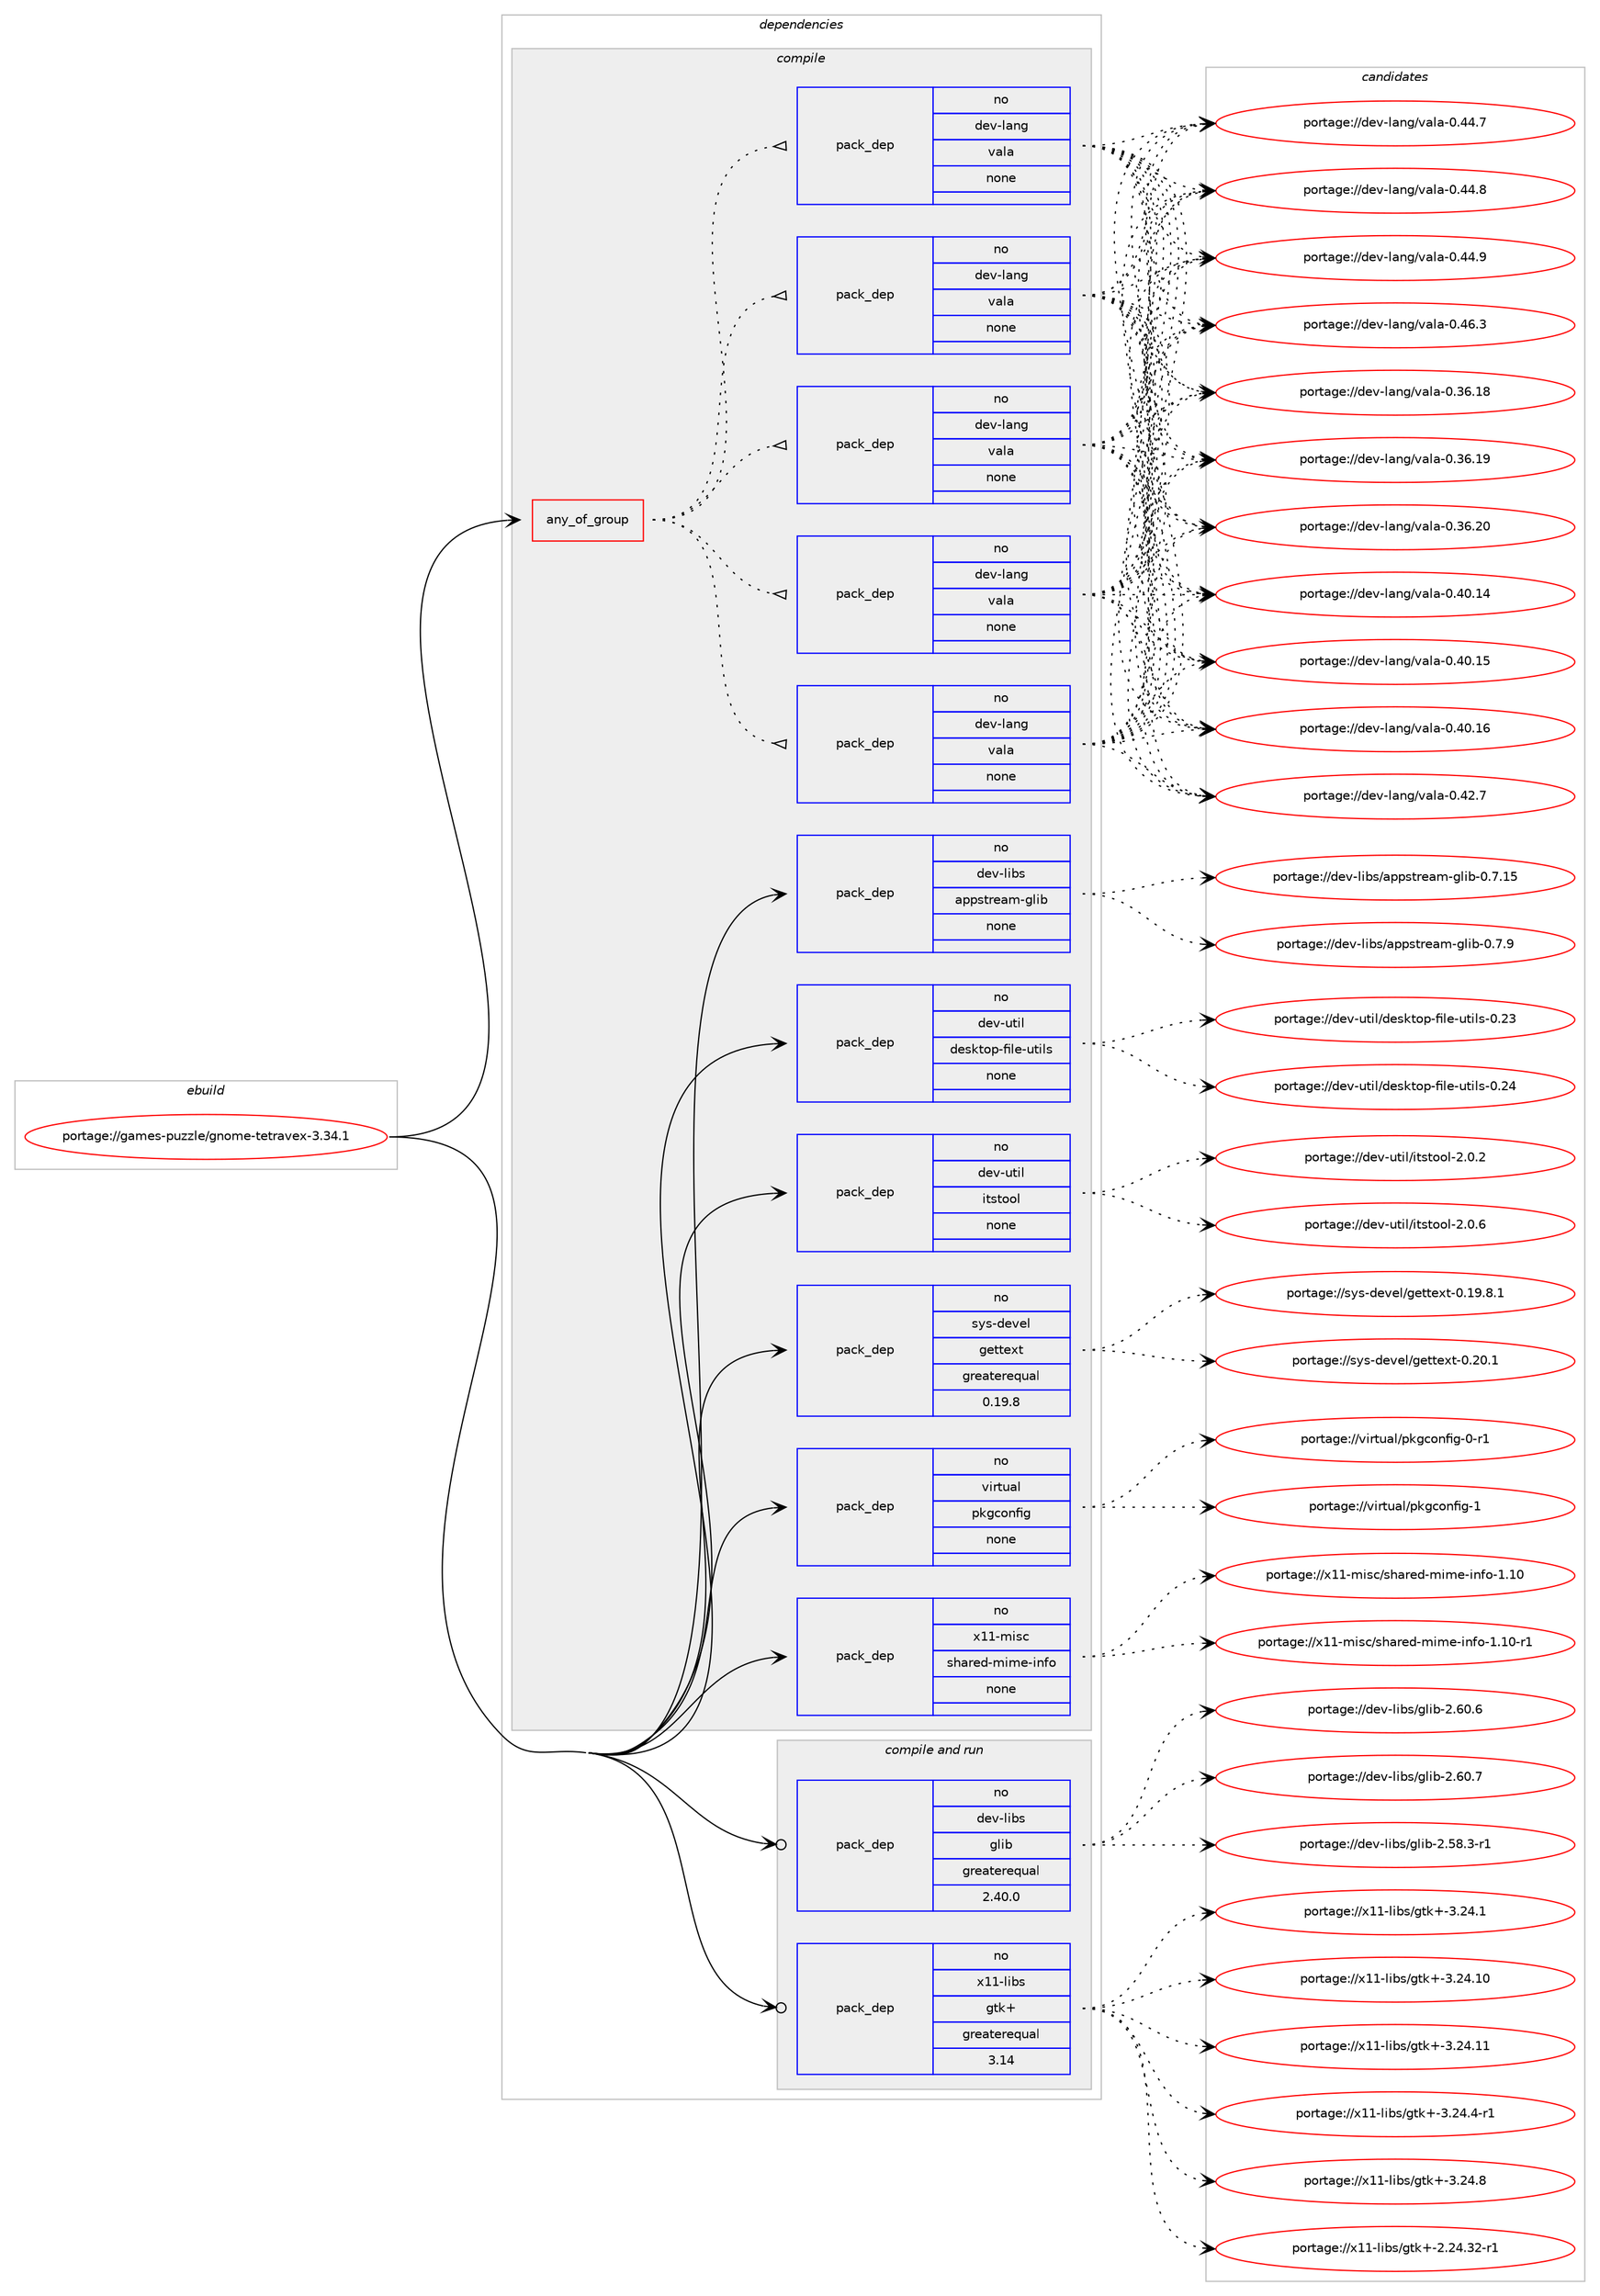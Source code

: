 digraph prolog {

# *************
# Graph options
# *************

newrank=true;
concentrate=true;
compound=true;
graph [rankdir=LR,fontname=Helvetica,fontsize=10,ranksep=1.5];#, ranksep=2.5, nodesep=0.2];
edge  [arrowhead=vee];
node  [fontname=Helvetica,fontsize=10];

# **********
# The ebuild
# **********

subgraph cluster_leftcol {
color=gray;
rank=same;
label=<<i>ebuild</i>>;
id [label="portage://games-puzzle/gnome-tetravex-3.34.1", color=red, width=4, href="../games-puzzle/gnome-tetravex-3.34.1.svg"];
}

# ****************
# The dependencies
# ****************

subgraph cluster_midcol {
color=gray;
label=<<i>dependencies</i>>;
subgraph cluster_compile {
fillcolor="#eeeeee";
style=filled;
label=<<i>compile</i>>;
subgraph any3920 {
dependency274600 [label=<<TABLE BORDER="0" CELLBORDER="1" CELLSPACING="0" CELLPADDING="4"><TR><TD CELLPADDING="10">any_of_group</TD></TR></TABLE>>, shape=none, color=red];subgraph pack197117 {
dependency274601 [label=<<TABLE BORDER="0" CELLBORDER="1" CELLSPACING="0" CELLPADDING="4" WIDTH="220"><TR><TD ROWSPAN="6" CELLPADDING="30">pack_dep</TD></TR><TR><TD WIDTH="110">no</TD></TR><TR><TD>dev-lang</TD></TR><TR><TD>vala</TD></TR><TR><TD>none</TD></TR><TR><TD></TD></TR></TABLE>>, shape=none, color=blue];
}
dependency274600:e -> dependency274601:w [weight=20,style="dotted",arrowhead="oinv"];
subgraph pack197118 {
dependency274602 [label=<<TABLE BORDER="0" CELLBORDER="1" CELLSPACING="0" CELLPADDING="4" WIDTH="220"><TR><TD ROWSPAN="6" CELLPADDING="30">pack_dep</TD></TR><TR><TD WIDTH="110">no</TD></TR><TR><TD>dev-lang</TD></TR><TR><TD>vala</TD></TR><TR><TD>none</TD></TR><TR><TD></TD></TR></TABLE>>, shape=none, color=blue];
}
dependency274600:e -> dependency274602:w [weight=20,style="dotted",arrowhead="oinv"];
subgraph pack197119 {
dependency274603 [label=<<TABLE BORDER="0" CELLBORDER="1" CELLSPACING="0" CELLPADDING="4" WIDTH="220"><TR><TD ROWSPAN="6" CELLPADDING="30">pack_dep</TD></TR><TR><TD WIDTH="110">no</TD></TR><TR><TD>dev-lang</TD></TR><TR><TD>vala</TD></TR><TR><TD>none</TD></TR><TR><TD></TD></TR></TABLE>>, shape=none, color=blue];
}
dependency274600:e -> dependency274603:w [weight=20,style="dotted",arrowhead="oinv"];
subgraph pack197120 {
dependency274604 [label=<<TABLE BORDER="0" CELLBORDER="1" CELLSPACING="0" CELLPADDING="4" WIDTH="220"><TR><TD ROWSPAN="6" CELLPADDING="30">pack_dep</TD></TR><TR><TD WIDTH="110">no</TD></TR><TR><TD>dev-lang</TD></TR><TR><TD>vala</TD></TR><TR><TD>none</TD></TR><TR><TD></TD></TR></TABLE>>, shape=none, color=blue];
}
dependency274600:e -> dependency274604:w [weight=20,style="dotted",arrowhead="oinv"];
subgraph pack197121 {
dependency274605 [label=<<TABLE BORDER="0" CELLBORDER="1" CELLSPACING="0" CELLPADDING="4" WIDTH="220"><TR><TD ROWSPAN="6" CELLPADDING="30">pack_dep</TD></TR><TR><TD WIDTH="110">no</TD></TR><TR><TD>dev-lang</TD></TR><TR><TD>vala</TD></TR><TR><TD>none</TD></TR><TR><TD></TD></TR></TABLE>>, shape=none, color=blue];
}
dependency274600:e -> dependency274605:w [weight=20,style="dotted",arrowhead="oinv"];
}
id:e -> dependency274600:w [weight=20,style="solid",arrowhead="vee"];
subgraph pack197122 {
dependency274606 [label=<<TABLE BORDER="0" CELLBORDER="1" CELLSPACING="0" CELLPADDING="4" WIDTH="220"><TR><TD ROWSPAN="6" CELLPADDING="30">pack_dep</TD></TR><TR><TD WIDTH="110">no</TD></TR><TR><TD>dev-libs</TD></TR><TR><TD>appstream-glib</TD></TR><TR><TD>none</TD></TR><TR><TD></TD></TR></TABLE>>, shape=none, color=blue];
}
id:e -> dependency274606:w [weight=20,style="solid",arrowhead="vee"];
subgraph pack197123 {
dependency274607 [label=<<TABLE BORDER="0" CELLBORDER="1" CELLSPACING="0" CELLPADDING="4" WIDTH="220"><TR><TD ROWSPAN="6" CELLPADDING="30">pack_dep</TD></TR><TR><TD WIDTH="110">no</TD></TR><TR><TD>dev-util</TD></TR><TR><TD>desktop-file-utils</TD></TR><TR><TD>none</TD></TR><TR><TD></TD></TR></TABLE>>, shape=none, color=blue];
}
id:e -> dependency274607:w [weight=20,style="solid",arrowhead="vee"];
subgraph pack197124 {
dependency274608 [label=<<TABLE BORDER="0" CELLBORDER="1" CELLSPACING="0" CELLPADDING="4" WIDTH="220"><TR><TD ROWSPAN="6" CELLPADDING="30">pack_dep</TD></TR><TR><TD WIDTH="110">no</TD></TR><TR><TD>dev-util</TD></TR><TR><TD>itstool</TD></TR><TR><TD>none</TD></TR><TR><TD></TD></TR></TABLE>>, shape=none, color=blue];
}
id:e -> dependency274608:w [weight=20,style="solid",arrowhead="vee"];
subgraph pack197125 {
dependency274609 [label=<<TABLE BORDER="0" CELLBORDER="1" CELLSPACING="0" CELLPADDING="4" WIDTH="220"><TR><TD ROWSPAN="6" CELLPADDING="30">pack_dep</TD></TR><TR><TD WIDTH="110">no</TD></TR><TR><TD>sys-devel</TD></TR><TR><TD>gettext</TD></TR><TR><TD>greaterequal</TD></TR><TR><TD>0.19.8</TD></TR></TABLE>>, shape=none, color=blue];
}
id:e -> dependency274609:w [weight=20,style="solid",arrowhead="vee"];
subgraph pack197126 {
dependency274610 [label=<<TABLE BORDER="0" CELLBORDER="1" CELLSPACING="0" CELLPADDING="4" WIDTH="220"><TR><TD ROWSPAN="6" CELLPADDING="30">pack_dep</TD></TR><TR><TD WIDTH="110">no</TD></TR><TR><TD>virtual</TD></TR><TR><TD>pkgconfig</TD></TR><TR><TD>none</TD></TR><TR><TD></TD></TR></TABLE>>, shape=none, color=blue];
}
id:e -> dependency274610:w [weight=20,style="solid",arrowhead="vee"];
subgraph pack197127 {
dependency274611 [label=<<TABLE BORDER="0" CELLBORDER="1" CELLSPACING="0" CELLPADDING="4" WIDTH="220"><TR><TD ROWSPAN="6" CELLPADDING="30">pack_dep</TD></TR><TR><TD WIDTH="110">no</TD></TR><TR><TD>x11-misc</TD></TR><TR><TD>shared-mime-info</TD></TR><TR><TD>none</TD></TR><TR><TD></TD></TR></TABLE>>, shape=none, color=blue];
}
id:e -> dependency274611:w [weight=20,style="solid",arrowhead="vee"];
}
subgraph cluster_compileandrun {
fillcolor="#eeeeee";
style=filled;
label=<<i>compile and run</i>>;
subgraph pack197128 {
dependency274612 [label=<<TABLE BORDER="0" CELLBORDER="1" CELLSPACING="0" CELLPADDING="4" WIDTH="220"><TR><TD ROWSPAN="6" CELLPADDING="30">pack_dep</TD></TR><TR><TD WIDTH="110">no</TD></TR><TR><TD>dev-libs</TD></TR><TR><TD>glib</TD></TR><TR><TD>greaterequal</TD></TR><TR><TD>2.40.0</TD></TR></TABLE>>, shape=none, color=blue];
}
id:e -> dependency274612:w [weight=20,style="solid",arrowhead="odotvee"];
subgraph pack197129 {
dependency274613 [label=<<TABLE BORDER="0" CELLBORDER="1" CELLSPACING="0" CELLPADDING="4" WIDTH="220"><TR><TD ROWSPAN="6" CELLPADDING="30">pack_dep</TD></TR><TR><TD WIDTH="110">no</TD></TR><TR><TD>x11-libs</TD></TR><TR><TD>gtk+</TD></TR><TR><TD>greaterequal</TD></TR><TR><TD>3.14</TD></TR></TABLE>>, shape=none, color=blue];
}
id:e -> dependency274613:w [weight=20,style="solid",arrowhead="odotvee"];
}
subgraph cluster_run {
fillcolor="#eeeeee";
style=filled;
label=<<i>run</i>>;
}
}

# **************
# The candidates
# **************

subgraph cluster_choices {
rank=same;
color=gray;
label=<<i>candidates</i>>;

subgraph choice197117 {
color=black;
nodesep=1;
choiceportage10010111845108971101034711897108974548465154464956 [label="portage://dev-lang/vala-0.36.18", color=red, width=4,href="../dev-lang/vala-0.36.18.svg"];
choiceportage10010111845108971101034711897108974548465154464957 [label="portage://dev-lang/vala-0.36.19", color=red, width=4,href="../dev-lang/vala-0.36.19.svg"];
choiceportage10010111845108971101034711897108974548465154465048 [label="portage://dev-lang/vala-0.36.20", color=red, width=4,href="../dev-lang/vala-0.36.20.svg"];
choiceportage10010111845108971101034711897108974548465248464952 [label="portage://dev-lang/vala-0.40.14", color=red, width=4,href="../dev-lang/vala-0.40.14.svg"];
choiceportage10010111845108971101034711897108974548465248464953 [label="portage://dev-lang/vala-0.40.15", color=red, width=4,href="../dev-lang/vala-0.40.15.svg"];
choiceportage10010111845108971101034711897108974548465248464954 [label="portage://dev-lang/vala-0.40.16", color=red, width=4,href="../dev-lang/vala-0.40.16.svg"];
choiceportage100101118451089711010347118971089745484652504655 [label="portage://dev-lang/vala-0.42.7", color=red, width=4,href="../dev-lang/vala-0.42.7.svg"];
choiceportage100101118451089711010347118971089745484652524655 [label="portage://dev-lang/vala-0.44.7", color=red, width=4,href="../dev-lang/vala-0.44.7.svg"];
choiceportage100101118451089711010347118971089745484652524656 [label="portage://dev-lang/vala-0.44.8", color=red, width=4,href="../dev-lang/vala-0.44.8.svg"];
choiceportage100101118451089711010347118971089745484652524657 [label="portage://dev-lang/vala-0.44.9", color=red, width=4,href="../dev-lang/vala-0.44.9.svg"];
choiceportage100101118451089711010347118971089745484652544651 [label="portage://dev-lang/vala-0.46.3", color=red, width=4,href="../dev-lang/vala-0.46.3.svg"];
dependency274601:e -> choiceportage10010111845108971101034711897108974548465154464956:w [style=dotted,weight="100"];
dependency274601:e -> choiceportage10010111845108971101034711897108974548465154464957:w [style=dotted,weight="100"];
dependency274601:e -> choiceportage10010111845108971101034711897108974548465154465048:w [style=dotted,weight="100"];
dependency274601:e -> choiceportage10010111845108971101034711897108974548465248464952:w [style=dotted,weight="100"];
dependency274601:e -> choiceportage10010111845108971101034711897108974548465248464953:w [style=dotted,weight="100"];
dependency274601:e -> choiceportage10010111845108971101034711897108974548465248464954:w [style=dotted,weight="100"];
dependency274601:e -> choiceportage100101118451089711010347118971089745484652504655:w [style=dotted,weight="100"];
dependency274601:e -> choiceportage100101118451089711010347118971089745484652524655:w [style=dotted,weight="100"];
dependency274601:e -> choiceportage100101118451089711010347118971089745484652524656:w [style=dotted,weight="100"];
dependency274601:e -> choiceportage100101118451089711010347118971089745484652524657:w [style=dotted,weight="100"];
dependency274601:e -> choiceportage100101118451089711010347118971089745484652544651:w [style=dotted,weight="100"];
}
subgraph choice197118 {
color=black;
nodesep=1;
choiceportage10010111845108971101034711897108974548465154464956 [label="portage://dev-lang/vala-0.36.18", color=red, width=4,href="../dev-lang/vala-0.36.18.svg"];
choiceportage10010111845108971101034711897108974548465154464957 [label="portage://dev-lang/vala-0.36.19", color=red, width=4,href="../dev-lang/vala-0.36.19.svg"];
choiceportage10010111845108971101034711897108974548465154465048 [label="portage://dev-lang/vala-0.36.20", color=red, width=4,href="../dev-lang/vala-0.36.20.svg"];
choiceportage10010111845108971101034711897108974548465248464952 [label="portage://dev-lang/vala-0.40.14", color=red, width=4,href="../dev-lang/vala-0.40.14.svg"];
choiceportage10010111845108971101034711897108974548465248464953 [label="portage://dev-lang/vala-0.40.15", color=red, width=4,href="../dev-lang/vala-0.40.15.svg"];
choiceportage10010111845108971101034711897108974548465248464954 [label="portage://dev-lang/vala-0.40.16", color=red, width=4,href="../dev-lang/vala-0.40.16.svg"];
choiceportage100101118451089711010347118971089745484652504655 [label="portage://dev-lang/vala-0.42.7", color=red, width=4,href="../dev-lang/vala-0.42.7.svg"];
choiceportage100101118451089711010347118971089745484652524655 [label="portage://dev-lang/vala-0.44.7", color=red, width=4,href="../dev-lang/vala-0.44.7.svg"];
choiceportage100101118451089711010347118971089745484652524656 [label="portage://dev-lang/vala-0.44.8", color=red, width=4,href="../dev-lang/vala-0.44.8.svg"];
choiceportage100101118451089711010347118971089745484652524657 [label="portage://dev-lang/vala-0.44.9", color=red, width=4,href="../dev-lang/vala-0.44.9.svg"];
choiceportage100101118451089711010347118971089745484652544651 [label="portage://dev-lang/vala-0.46.3", color=red, width=4,href="../dev-lang/vala-0.46.3.svg"];
dependency274602:e -> choiceportage10010111845108971101034711897108974548465154464956:w [style=dotted,weight="100"];
dependency274602:e -> choiceportage10010111845108971101034711897108974548465154464957:w [style=dotted,weight="100"];
dependency274602:e -> choiceportage10010111845108971101034711897108974548465154465048:w [style=dotted,weight="100"];
dependency274602:e -> choiceportage10010111845108971101034711897108974548465248464952:w [style=dotted,weight="100"];
dependency274602:e -> choiceportage10010111845108971101034711897108974548465248464953:w [style=dotted,weight="100"];
dependency274602:e -> choiceportage10010111845108971101034711897108974548465248464954:w [style=dotted,weight="100"];
dependency274602:e -> choiceportage100101118451089711010347118971089745484652504655:w [style=dotted,weight="100"];
dependency274602:e -> choiceportage100101118451089711010347118971089745484652524655:w [style=dotted,weight="100"];
dependency274602:e -> choiceportage100101118451089711010347118971089745484652524656:w [style=dotted,weight="100"];
dependency274602:e -> choiceportage100101118451089711010347118971089745484652524657:w [style=dotted,weight="100"];
dependency274602:e -> choiceportage100101118451089711010347118971089745484652544651:w [style=dotted,weight="100"];
}
subgraph choice197119 {
color=black;
nodesep=1;
choiceportage10010111845108971101034711897108974548465154464956 [label="portage://dev-lang/vala-0.36.18", color=red, width=4,href="../dev-lang/vala-0.36.18.svg"];
choiceportage10010111845108971101034711897108974548465154464957 [label="portage://dev-lang/vala-0.36.19", color=red, width=4,href="../dev-lang/vala-0.36.19.svg"];
choiceportage10010111845108971101034711897108974548465154465048 [label="portage://dev-lang/vala-0.36.20", color=red, width=4,href="../dev-lang/vala-0.36.20.svg"];
choiceportage10010111845108971101034711897108974548465248464952 [label="portage://dev-lang/vala-0.40.14", color=red, width=4,href="../dev-lang/vala-0.40.14.svg"];
choiceportage10010111845108971101034711897108974548465248464953 [label="portage://dev-lang/vala-0.40.15", color=red, width=4,href="../dev-lang/vala-0.40.15.svg"];
choiceportage10010111845108971101034711897108974548465248464954 [label="portage://dev-lang/vala-0.40.16", color=red, width=4,href="../dev-lang/vala-0.40.16.svg"];
choiceportage100101118451089711010347118971089745484652504655 [label="portage://dev-lang/vala-0.42.7", color=red, width=4,href="../dev-lang/vala-0.42.7.svg"];
choiceportage100101118451089711010347118971089745484652524655 [label="portage://dev-lang/vala-0.44.7", color=red, width=4,href="../dev-lang/vala-0.44.7.svg"];
choiceportage100101118451089711010347118971089745484652524656 [label="portage://dev-lang/vala-0.44.8", color=red, width=4,href="../dev-lang/vala-0.44.8.svg"];
choiceportage100101118451089711010347118971089745484652524657 [label="portage://dev-lang/vala-0.44.9", color=red, width=4,href="../dev-lang/vala-0.44.9.svg"];
choiceportage100101118451089711010347118971089745484652544651 [label="portage://dev-lang/vala-0.46.3", color=red, width=4,href="../dev-lang/vala-0.46.3.svg"];
dependency274603:e -> choiceportage10010111845108971101034711897108974548465154464956:w [style=dotted,weight="100"];
dependency274603:e -> choiceportage10010111845108971101034711897108974548465154464957:w [style=dotted,weight="100"];
dependency274603:e -> choiceportage10010111845108971101034711897108974548465154465048:w [style=dotted,weight="100"];
dependency274603:e -> choiceportage10010111845108971101034711897108974548465248464952:w [style=dotted,weight="100"];
dependency274603:e -> choiceportage10010111845108971101034711897108974548465248464953:w [style=dotted,weight="100"];
dependency274603:e -> choiceportage10010111845108971101034711897108974548465248464954:w [style=dotted,weight="100"];
dependency274603:e -> choiceportage100101118451089711010347118971089745484652504655:w [style=dotted,weight="100"];
dependency274603:e -> choiceportage100101118451089711010347118971089745484652524655:w [style=dotted,weight="100"];
dependency274603:e -> choiceportage100101118451089711010347118971089745484652524656:w [style=dotted,weight="100"];
dependency274603:e -> choiceportage100101118451089711010347118971089745484652524657:w [style=dotted,weight="100"];
dependency274603:e -> choiceportage100101118451089711010347118971089745484652544651:w [style=dotted,weight="100"];
}
subgraph choice197120 {
color=black;
nodesep=1;
choiceportage10010111845108971101034711897108974548465154464956 [label="portage://dev-lang/vala-0.36.18", color=red, width=4,href="../dev-lang/vala-0.36.18.svg"];
choiceportage10010111845108971101034711897108974548465154464957 [label="portage://dev-lang/vala-0.36.19", color=red, width=4,href="../dev-lang/vala-0.36.19.svg"];
choiceportage10010111845108971101034711897108974548465154465048 [label="portage://dev-lang/vala-0.36.20", color=red, width=4,href="../dev-lang/vala-0.36.20.svg"];
choiceportage10010111845108971101034711897108974548465248464952 [label="portage://dev-lang/vala-0.40.14", color=red, width=4,href="../dev-lang/vala-0.40.14.svg"];
choiceportage10010111845108971101034711897108974548465248464953 [label="portage://dev-lang/vala-0.40.15", color=red, width=4,href="../dev-lang/vala-0.40.15.svg"];
choiceportage10010111845108971101034711897108974548465248464954 [label="portage://dev-lang/vala-0.40.16", color=red, width=4,href="../dev-lang/vala-0.40.16.svg"];
choiceportage100101118451089711010347118971089745484652504655 [label="portage://dev-lang/vala-0.42.7", color=red, width=4,href="../dev-lang/vala-0.42.7.svg"];
choiceportage100101118451089711010347118971089745484652524655 [label="portage://dev-lang/vala-0.44.7", color=red, width=4,href="../dev-lang/vala-0.44.7.svg"];
choiceportage100101118451089711010347118971089745484652524656 [label="portage://dev-lang/vala-0.44.8", color=red, width=4,href="../dev-lang/vala-0.44.8.svg"];
choiceportage100101118451089711010347118971089745484652524657 [label="portage://dev-lang/vala-0.44.9", color=red, width=4,href="../dev-lang/vala-0.44.9.svg"];
choiceportage100101118451089711010347118971089745484652544651 [label="portage://dev-lang/vala-0.46.3", color=red, width=4,href="../dev-lang/vala-0.46.3.svg"];
dependency274604:e -> choiceportage10010111845108971101034711897108974548465154464956:w [style=dotted,weight="100"];
dependency274604:e -> choiceportage10010111845108971101034711897108974548465154464957:w [style=dotted,weight="100"];
dependency274604:e -> choiceportage10010111845108971101034711897108974548465154465048:w [style=dotted,weight="100"];
dependency274604:e -> choiceportage10010111845108971101034711897108974548465248464952:w [style=dotted,weight="100"];
dependency274604:e -> choiceportage10010111845108971101034711897108974548465248464953:w [style=dotted,weight="100"];
dependency274604:e -> choiceportage10010111845108971101034711897108974548465248464954:w [style=dotted,weight="100"];
dependency274604:e -> choiceportage100101118451089711010347118971089745484652504655:w [style=dotted,weight="100"];
dependency274604:e -> choiceportage100101118451089711010347118971089745484652524655:w [style=dotted,weight="100"];
dependency274604:e -> choiceportage100101118451089711010347118971089745484652524656:w [style=dotted,weight="100"];
dependency274604:e -> choiceportage100101118451089711010347118971089745484652524657:w [style=dotted,weight="100"];
dependency274604:e -> choiceportage100101118451089711010347118971089745484652544651:w [style=dotted,weight="100"];
}
subgraph choice197121 {
color=black;
nodesep=1;
choiceportage10010111845108971101034711897108974548465154464956 [label="portage://dev-lang/vala-0.36.18", color=red, width=4,href="../dev-lang/vala-0.36.18.svg"];
choiceportage10010111845108971101034711897108974548465154464957 [label="portage://dev-lang/vala-0.36.19", color=red, width=4,href="../dev-lang/vala-0.36.19.svg"];
choiceportage10010111845108971101034711897108974548465154465048 [label="portage://dev-lang/vala-0.36.20", color=red, width=4,href="../dev-lang/vala-0.36.20.svg"];
choiceportage10010111845108971101034711897108974548465248464952 [label="portage://dev-lang/vala-0.40.14", color=red, width=4,href="../dev-lang/vala-0.40.14.svg"];
choiceportage10010111845108971101034711897108974548465248464953 [label="portage://dev-lang/vala-0.40.15", color=red, width=4,href="../dev-lang/vala-0.40.15.svg"];
choiceportage10010111845108971101034711897108974548465248464954 [label="portage://dev-lang/vala-0.40.16", color=red, width=4,href="../dev-lang/vala-0.40.16.svg"];
choiceportage100101118451089711010347118971089745484652504655 [label="portage://dev-lang/vala-0.42.7", color=red, width=4,href="../dev-lang/vala-0.42.7.svg"];
choiceportage100101118451089711010347118971089745484652524655 [label="portage://dev-lang/vala-0.44.7", color=red, width=4,href="../dev-lang/vala-0.44.7.svg"];
choiceportage100101118451089711010347118971089745484652524656 [label="portage://dev-lang/vala-0.44.8", color=red, width=4,href="../dev-lang/vala-0.44.8.svg"];
choiceportage100101118451089711010347118971089745484652524657 [label="portage://dev-lang/vala-0.44.9", color=red, width=4,href="../dev-lang/vala-0.44.9.svg"];
choiceportage100101118451089711010347118971089745484652544651 [label="portage://dev-lang/vala-0.46.3", color=red, width=4,href="../dev-lang/vala-0.46.3.svg"];
dependency274605:e -> choiceportage10010111845108971101034711897108974548465154464956:w [style=dotted,weight="100"];
dependency274605:e -> choiceportage10010111845108971101034711897108974548465154464957:w [style=dotted,weight="100"];
dependency274605:e -> choiceportage10010111845108971101034711897108974548465154465048:w [style=dotted,weight="100"];
dependency274605:e -> choiceportage10010111845108971101034711897108974548465248464952:w [style=dotted,weight="100"];
dependency274605:e -> choiceportage10010111845108971101034711897108974548465248464953:w [style=dotted,weight="100"];
dependency274605:e -> choiceportage10010111845108971101034711897108974548465248464954:w [style=dotted,weight="100"];
dependency274605:e -> choiceportage100101118451089711010347118971089745484652504655:w [style=dotted,weight="100"];
dependency274605:e -> choiceportage100101118451089711010347118971089745484652524655:w [style=dotted,weight="100"];
dependency274605:e -> choiceportage100101118451089711010347118971089745484652524656:w [style=dotted,weight="100"];
dependency274605:e -> choiceportage100101118451089711010347118971089745484652524657:w [style=dotted,weight="100"];
dependency274605:e -> choiceportage100101118451089711010347118971089745484652544651:w [style=dotted,weight="100"];
}
subgraph choice197122 {
color=black;
nodesep=1;
choiceportage1001011184510810598115479711211211511611410197109451031081059845484655464953 [label="portage://dev-libs/appstream-glib-0.7.15", color=red, width=4,href="../dev-libs/appstream-glib-0.7.15.svg"];
choiceportage10010111845108105981154797112112115116114101971094510310810598454846554657 [label="portage://dev-libs/appstream-glib-0.7.9", color=red, width=4,href="../dev-libs/appstream-glib-0.7.9.svg"];
dependency274606:e -> choiceportage1001011184510810598115479711211211511611410197109451031081059845484655464953:w [style=dotted,weight="100"];
dependency274606:e -> choiceportage10010111845108105981154797112112115116114101971094510310810598454846554657:w [style=dotted,weight="100"];
}
subgraph choice197123 {
color=black;
nodesep=1;
choiceportage100101118451171161051084710010111510711611111245102105108101451171161051081154548465051 [label="portage://dev-util/desktop-file-utils-0.23", color=red, width=4,href="../dev-util/desktop-file-utils-0.23.svg"];
choiceportage100101118451171161051084710010111510711611111245102105108101451171161051081154548465052 [label="portage://dev-util/desktop-file-utils-0.24", color=red, width=4,href="../dev-util/desktop-file-utils-0.24.svg"];
dependency274607:e -> choiceportage100101118451171161051084710010111510711611111245102105108101451171161051081154548465051:w [style=dotted,weight="100"];
dependency274607:e -> choiceportage100101118451171161051084710010111510711611111245102105108101451171161051081154548465052:w [style=dotted,weight="100"];
}
subgraph choice197124 {
color=black;
nodesep=1;
choiceportage1001011184511711610510847105116115116111111108455046484650 [label="portage://dev-util/itstool-2.0.2", color=red, width=4,href="../dev-util/itstool-2.0.2.svg"];
choiceportage1001011184511711610510847105116115116111111108455046484654 [label="portage://dev-util/itstool-2.0.6", color=red, width=4,href="../dev-util/itstool-2.0.6.svg"];
dependency274608:e -> choiceportage1001011184511711610510847105116115116111111108455046484650:w [style=dotted,weight="100"];
dependency274608:e -> choiceportage1001011184511711610510847105116115116111111108455046484654:w [style=dotted,weight="100"];
}
subgraph choice197125 {
color=black;
nodesep=1;
choiceportage1151211154510010111810110847103101116116101120116454846495746564649 [label="portage://sys-devel/gettext-0.19.8.1", color=red, width=4,href="../sys-devel/gettext-0.19.8.1.svg"];
choiceportage115121115451001011181011084710310111611610112011645484650484649 [label="portage://sys-devel/gettext-0.20.1", color=red, width=4,href="../sys-devel/gettext-0.20.1.svg"];
dependency274609:e -> choiceportage1151211154510010111810110847103101116116101120116454846495746564649:w [style=dotted,weight="100"];
dependency274609:e -> choiceportage115121115451001011181011084710310111611610112011645484650484649:w [style=dotted,weight="100"];
}
subgraph choice197126 {
color=black;
nodesep=1;
choiceportage11810511411611797108471121071039911111010210510345484511449 [label="portage://virtual/pkgconfig-0-r1", color=red, width=4,href="../virtual/pkgconfig-0-r1.svg"];
choiceportage1181051141161179710847112107103991111101021051034549 [label="portage://virtual/pkgconfig-1", color=red, width=4,href="../virtual/pkgconfig-1.svg"];
dependency274610:e -> choiceportage11810511411611797108471121071039911111010210510345484511449:w [style=dotted,weight="100"];
dependency274610:e -> choiceportage1181051141161179710847112107103991111101021051034549:w [style=dotted,weight="100"];
}
subgraph choice197127 {
color=black;
nodesep=1;
choiceportage12049494510910511599471151049711410110045109105109101451051101021114549464948 [label="portage://x11-misc/shared-mime-info-1.10", color=red, width=4,href="../x11-misc/shared-mime-info-1.10.svg"];
choiceportage120494945109105115994711510497114101100451091051091014510511010211145494649484511449 [label="portage://x11-misc/shared-mime-info-1.10-r1", color=red, width=4,href="../x11-misc/shared-mime-info-1.10-r1.svg"];
dependency274611:e -> choiceportage12049494510910511599471151049711410110045109105109101451051101021114549464948:w [style=dotted,weight="100"];
dependency274611:e -> choiceportage120494945109105115994711510497114101100451091051091014510511010211145494649484511449:w [style=dotted,weight="100"];
}
subgraph choice197128 {
color=black;
nodesep=1;
choiceportage10010111845108105981154710310810598455046535646514511449 [label="portage://dev-libs/glib-2.58.3-r1", color=red, width=4,href="../dev-libs/glib-2.58.3-r1.svg"];
choiceportage1001011184510810598115471031081059845504654484654 [label="portage://dev-libs/glib-2.60.6", color=red, width=4,href="../dev-libs/glib-2.60.6.svg"];
choiceportage1001011184510810598115471031081059845504654484655 [label="portage://dev-libs/glib-2.60.7", color=red, width=4,href="../dev-libs/glib-2.60.7.svg"];
dependency274612:e -> choiceportage10010111845108105981154710310810598455046535646514511449:w [style=dotted,weight="100"];
dependency274612:e -> choiceportage1001011184510810598115471031081059845504654484654:w [style=dotted,weight="100"];
dependency274612:e -> choiceportage1001011184510810598115471031081059845504654484655:w [style=dotted,weight="100"];
}
subgraph choice197129 {
color=black;
nodesep=1;
choiceportage12049494510810598115471031161074345504650524651504511449 [label="portage://x11-libs/gtk+-2.24.32-r1", color=red, width=4,href="../x11-libs/gtk+-2.24.32-r1.svg"];
choiceportage12049494510810598115471031161074345514650524649 [label="portage://x11-libs/gtk+-3.24.1", color=red, width=4,href="../x11-libs/gtk+-3.24.1.svg"];
choiceportage1204949451081059811547103116107434551465052464948 [label="portage://x11-libs/gtk+-3.24.10", color=red, width=4,href="../x11-libs/gtk+-3.24.10.svg"];
choiceportage1204949451081059811547103116107434551465052464949 [label="portage://x11-libs/gtk+-3.24.11", color=red, width=4,href="../x11-libs/gtk+-3.24.11.svg"];
choiceportage120494945108105981154710311610743455146505246524511449 [label="portage://x11-libs/gtk+-3.24.4-r1", color=red, width=4,href="../x11-libs/gtk+-3.24.4-r1.svg"];
choiceportage12049494510810598115471031161074345514650524656 [label="portage://x11-libs/gtk+-3.24.8", color=red, width=4,href="../x11-libs/gtk+-3.24.8.svg"];
dependency274613:e -> choiceportage12049494510810598115471031161074345504650524651504511449:w [style=dotted,weight="100"];
dependency274613:e -> choiceportage12049494510810598115471031161074345514650524649:w [style=dotted,weight="100"];
dependency274613:e -> choiceportage1204949451081059811547103116107434551465052464948:w [style=dotted,weight="100"];
dependency274613:e -> choiceportage1204949451081059811547103116107434551465052464949:w [style=dotted,weight="100"];
dependency274613:e -> choiceportage120494945108105981154710311610743455146505246524511449:w [style=dotted,weight="100"];
dependency274613:e -> choiceportage12049494510810598115471031161074345514650524656:w [style=dotted,weight="100"];
}
}

}
